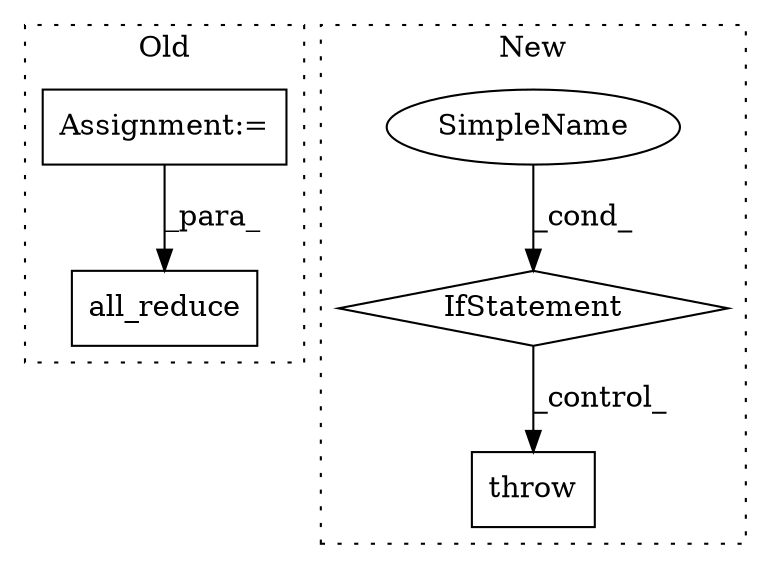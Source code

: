 digraph G {
subgraph cluster0 {
1 [label="all_reduce" a="32" s="7046,7067" l="11,1" shape="box"];
5 [label="Assignment:=" a="7" s="7010" l="1" shape="box"];
label = "Old";
style="dotted";
}
subgraph cluster1 {
2 [label="throw" a="53" s="8160" l="6" shape="box"];
3 [label="IfStatement" a="25" s="7835,7875" l="12,2" shape="diamond"];
4 [label="SimpleName" a="42" s="" l="" shape="ellipse"];
label = "New";
style="dotted";
}
3 -> 2 [label="_control_"];
4 -> 3 [label="_cond_"];
5 -> 1 [label="_para_"];
}